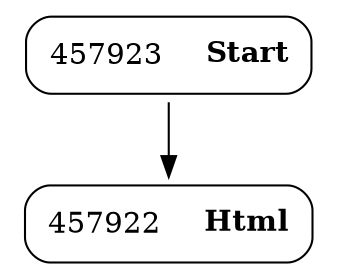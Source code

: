 digraph ast {
node [shape=none];
457922 [label=<<TABLE border='1' cellspacing='0' cellpadding='10' style='rounded' ><TR><TD border='0'>457922</TD><TD border='0'><B>Html</B></TD></TR></TABLE>>];
457923 [label=<<TABLE border='1' cellspacing='0' cellpadding='10' style='rounded' ><TR><TD border='0'>457923</TD><TD border='0'><B>Start</B></TD></TR></TABLE>>];
457923 -> 457922 [weight=2];
}
